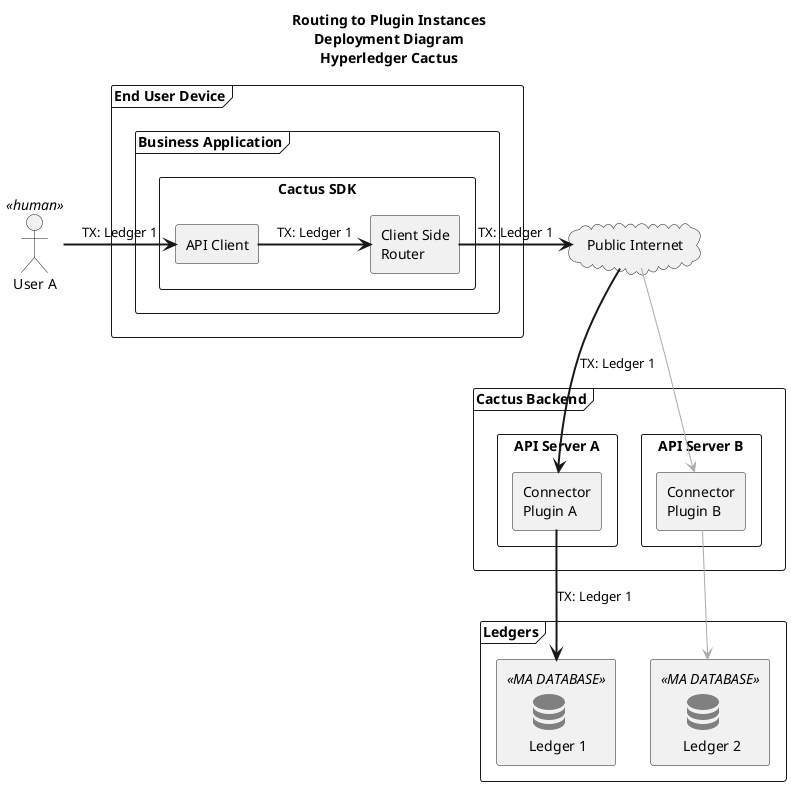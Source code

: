 @startuml Routing to Plugin Instances


!include <material/common>
' To import the sprite file you DON'T need to place a prefix!
!include <material/cellphone>
!include <material/laptop_chromebook>
!include <material/database>

title Routing to Plugin Instances\nDeployment Diagram\nHyperledger Cactus

actor "User A" as usera <<human>>

frame "End User Device" as enduserdevice {
  frame "Business Application" as ba {
    rectangle "Cactus SDK" as cactussdk {
      rectangle "API Client" as apiclient {
      }
      rectangle "Client Side\nRouter" as clientsiderouter {
      }
    }
  }
}

cloud "Public Internet" as publicinternet {
}

frame "Cactus Backend" as cactus {
    rectangle "API Server A" as apia {
    rectangle "Connector\nPlugin A" as connectorplugina {
    }
  }
  rectangle "API Server B" as apib {
    rectangle "Connector\nPlugin B" as connectorpluginb {
    }
  }
}


frame "Ledgers" as ledgers {
  MA_DATABASE(Gray, 1, ledger1, rectangle, "Ledger 1") {
  }
  MA_DATABASE(Gray, 1, ledger2, rectangle, "Ledger 2") {
  }
}

usera => apiclient: TX: Ledger 1
apiclient => clientsiderouter: TX: Ledger 1
clientsiderouter => publicinternet: TX: Ledger 1

publicinternet ==> connectorplugina: TX: Ledger 1
publicinternet -[#AAAAAA]-> connectorpluginb

connectorplugina ==> ledger1: TX: Ledger 1
connectorpluginb -[#AAAAAA]-> ledger2

@enduml


